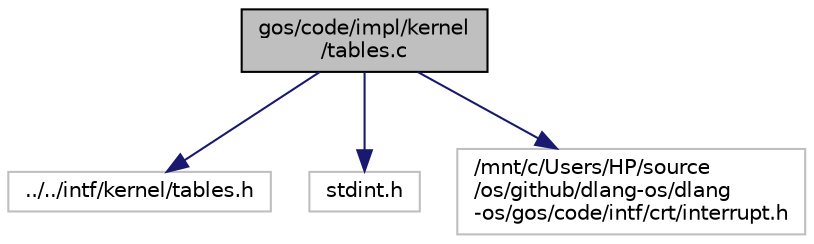 digraph "gos/code/impl/kernel/tables.c"
{
 // LATEX_PDF_SIZE
  edge [fontname="Helvetica",fontsize="10",labelfontname="Helvetica",labelfontsize="10"];
  node [fontname="Helvetica",fontsize="10",shape=record];
  Node1 [label="gos/code/impl/kernel\l/tables.c",height=0.2,width=0.4,color="black", fillcolor="grey75", style="filled", fontcolor="black",tooltip="This file will set up the three memory-tables used by x86-processors: the Global Descriptor Table,..."];
  Node1 -> Node2 [color="midnightblue",fontsize="10",style="solid"];
  Node2 [label="../../intf/kernel/tables.h",height=0.2,width=0.4,color="grey75", fillcolor="white", style="filled",tooltip=" "];
  Node1 -> Node3 [color="midnightblue",fontsize="10",style="solid"];
  Node3 [label="stdint.h",height=0.2,width=0.4,color="grey75", fillcolor="white", style="filled",tooltip=" "];
  Node1 -> Node4 [color="midnightblue",fontsize="10",style="solid"];
  Node4 [label="/mnt/c/Users/HP/source\l/os/github/dlang-os/dlang\l-os/gos/code/intf/crt/interrupt.h",height=0.2,width=0.4,color="grey75", fillcolor="white", style="filled",tooltip=" "];
}
